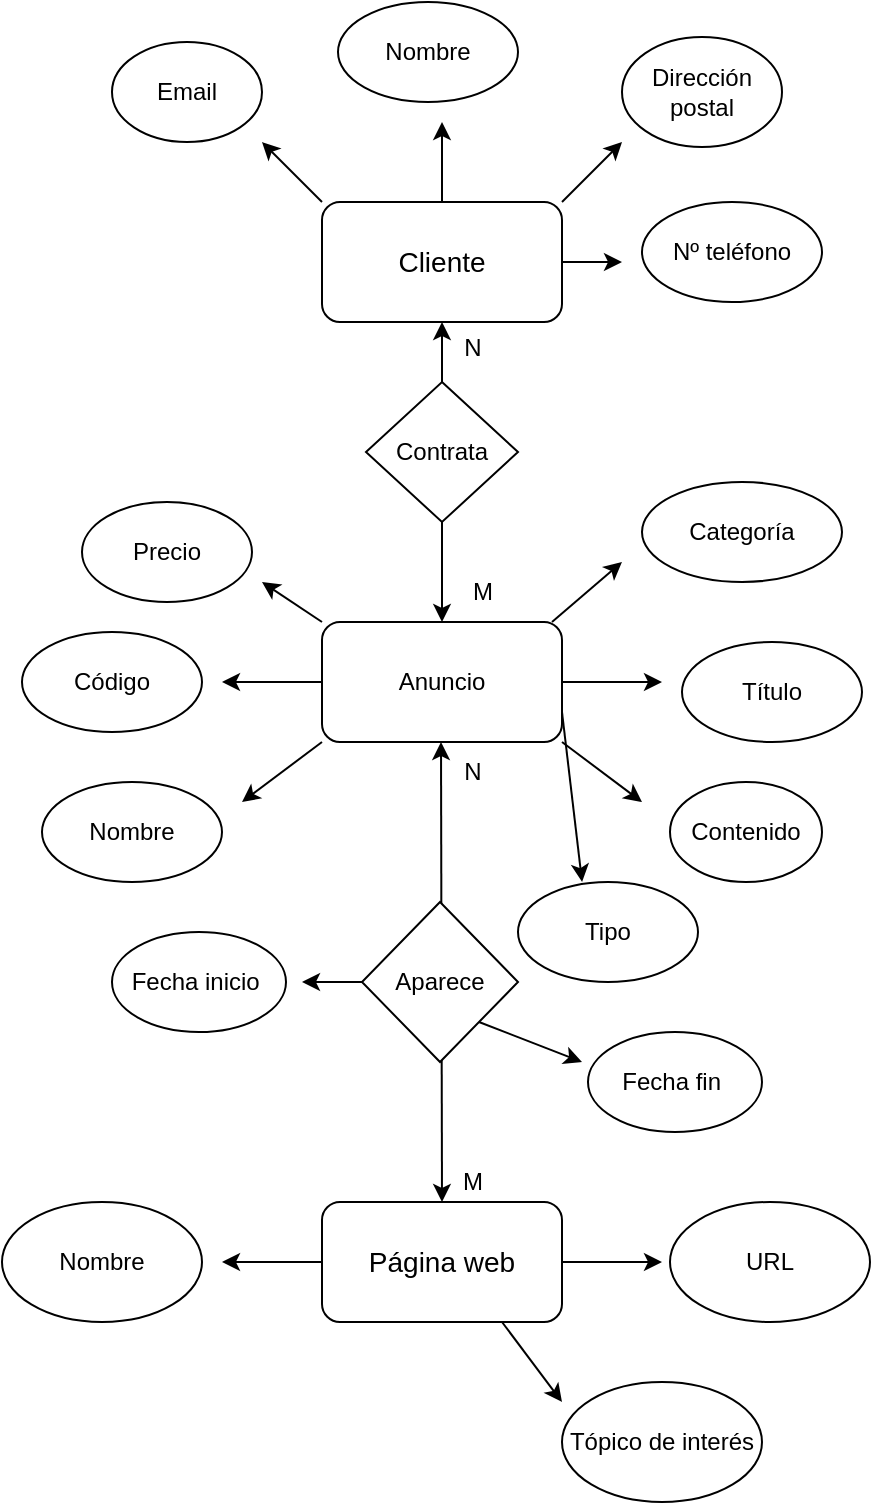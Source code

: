 <mxfile>
    <diagram id="dvSRUG2izgm_Zc1DBgmN" name="Page-1">
        <mxGraphModel dx="1655" dy="863" grid="1" gridSize="10" guides="1" tooltips="1" connect="1" arrows="1" fold="1" page="1" pageScale="1" pageWidth="827" pageHeight="1169" math="0" shadow="0">
            <root>
                <mxCell id="0"/>
                <mxCell id="1" parent="0"/>
                <mxCell id="17" style="edgeStyle=none;html=1;exitX=0;exitY=0;exitDx=0;exitDy=0;" edge="1" parent="1" source="2">
                    <mxGeometry relative="1" as="geometry">
                        <mxPoint x="290" y="80" as="targetPoint"/>
                    </mxGeometry>
                </mxCell>
                <mxCell id="19" style="edgeStyle=none;html=1;exitX=0.5;exitY=0;exitDx=0;exitDy=0;" edge="1" parent="1" source="2">
                    <mxGeometry relative="1" as="geometry">
                        <mxPoint x="380" y="70" as="targetPoint"/>
                    </mxGeometry>
                </mxCell>
                <mxCell id="20" style="edgeStyle=none;html=1;exitX=1;exitY=0;exitDx=0;exitDy=0;" edge="1" parent="1" source="2">
                    <mxGeometry relative="1" as="geometry">
                        <mxPoint x="470" y="80" as="targetPoint"/>
                    </mxGeometry>
                </mxCell>
                <mxCell id="21" style="edgeStyle=none;html=1;exitX=1;exitY=0.5;exitDx=0;exitDy=0;" edge="1" parent="1" source="2">
                    <mxGeometry relative="1" as="geometry">
                        <mxPoint x="470" y="140" as="targetPoint"/>
                    </mxGeometry>
                </mxCell>
                <mxCell id="2" value="&lt;font style=&quot;font-size: 14px;&quot;&gt;Cliente&lt;/font&gt;" style="rounded=1;whiteSpace=wrap;html=1;" vertex="1" parent="1">
                    <mxGeometry x="320" y="110" width="120" height="60" as="geometry"/>
                </mxCell>
                <mxCell id="3" value="Nombre" style="ellipse;whiteSpace=wrap;html=1;" vertex="1" parent="1">
                    <mxGeometry x="328" y="10" width="90" height="50" as="geometry"/>
                </mxCell>
                <mxCell id="4" value="Dirección postal" style="ellipse;whiteSpace=wrap;html=1;" vertex="1" parent="1">
                    <mxGeometry x="470" y="27.5" width="80" height="55" as="geometry"/>
                </mxCell>
                <mxCell id="5" value="Nº teléfono" style="ellipse;whiteSpace=wrap;html=1;" vertex="1" parent="1">
                    <mxGeometry x="480" y="110" width="90" height="50" as="geometry"/>
                </mxCell>
                <mxCell id="6" value="Email" style="ellipse;whiteSpace=wrap;html=1;" vertex="1" parent="1">
                    <mxGeometry x="215" y="30" width="75" height="50" as="geometry"/>
                </mxCell>
                <mxCell id="22" style="edgeStyle=none;html=1;exitX=0;exitY=0.5;exitDx=0;exitDy=0;" edge="1" parent="1" source="8">
                    <mxGeometry relative="1" as="geometry">
                        <mxPoint x="270" y="350" as="targetPoint"/>
                    </mxGeometry>
                </mxCell>
                <mxCell id="23" style="edgeStyle=none;html=1;exitX=1;exitY=0.5;exitDx=0;exitDy=0;" edge="1" parent="1" source="8">
                    <mxGeometry relative="1" as="geometry">
                        <mxPoint x="490" y="350" as="targetPoint"/>
                    </mxGeometry>
                </mxCell>
                <mxCell id="24" style="edgeStyle=none;html=1;exitX=1;exitY=1;exitDx=0;exitDy=0;" edge="1" parent="1" source="8">
                    <mxGeometry relative="1" as="geometry">
                        <mxPoint x="480" y="410" as="targetPoint"/>
                    </mxGeometry>
                </mxCell>
                <mxCell id="25" style="edgeStyle=none;html=1;exitX=0;exitY=1;exitDx=0;exitDy=0;" edge="1" parent="1" source="8">
                    <mxGeometry relative="1" as="geometry">
                        <mxPoint x="280" y="410" as="targetPoint"/>
                    </mxGeometry>
                </mxCell>
                <mxCell id="26" style="edgeStyle=none;html=1;exitX=0;exitY=0;exitDx=0;exitDy=0;" edge="1" parent="1" source="8">
                    <mxGeometry relative="1" as="geometry">
                        <mxPoint x="290" y="300" as="targetPoint"/>
                    </mxGeometry>
                </mxCell>
                <mxCell id="57" style="edgeStyle=none;html=1;exitX=1;exitY=0.75;exitDx=0;exitDy=0;entryX=0.356;entryY=0;entryDx=0;entryDy=0;entryPerimeter=0;" edge="1" parent="1" source="8" target="31">
                    <mxGeometry relative="1" as="geometry">
                        <mxPoint x="439.667" y="450" as="targetPoint"/>
                        <mxPoint x="440" y="380" as="sourcePoint"/>
                    </mxGeometry>
                </mxCell>
                <mxCell id="8" value="Anuncio" style="rounded=1;whiteSpace=wrap;html=1;" vertex="1" parent="1">
                    <mxGeometry x="320" y="320" width="120" height="60" as="geometry"/>
                </mxCell>
                <mxCell id="9" value="Código" style="ellipse;whiteSpace=wrap;html=1;" vertex="1" parent="1">
                    <mxGeometry x="170" y="325" width="90" height="50" as="geometry"/>
                </mxCell>
                <mxCell id="10" value="Nombre" style="ellipse;whiteSpace=wrap;html=1;" vertex="1" parent="1">
                    <mxGeometry x="180" y="400" width="90" height="50" as="geometry"/>
                </mxCell>
                <mxCell id="11" value="Título" style="ellipse;whiteSpace=wrap;html=1;" vertex="1" parent="1">
                    <mxGeometry x="500" y="330" width="90" height="50" as="geometry"/>
                </mxCell>
                <mxCell id="12" value="Contenido" style="ellipse;whiteSpace=wrap;html=1;" vertex="1" parent="1">
                    <mxGeometry x="494" y="400" width="76" height="50" as="geometry"/>
                </mxCell>
                <mxCell id="13" value="Precio" style="ellipse;whiteSpace=wrap;html=1;" vertex="1" parent="1">
                    <mxGeometry x="200" y="260" width="85" height="50" as="geometry"/>
                </mxCell>
                <mxCell id="14" value="" style="endArrow=classic;startArrow=classic;html=1;entryX=0.5;entryY=1;entryDx=0;entryDy=0;" edge="1" parent="1" target="2">
                    <mxGeometry width="50" height="50" relative="1" as="geometry">
                        <mxPoint x="380" y="320" as="sourcePoint"/>
                        <mxPoint x="430" y="270" as="targetPoint"/>
                    </mxGeometry>
                </mxCell>
                <mxCell id="15" value="Contrata" style="rhombus;whiteSpace=wrap;html=1;" vertex="1" parent="1">
                    <mxGeometry x="342" y="200" width="76" height="70" as="geometry"/>
                </mxCell>
                <mxCell id="31" value="Tipo" style="ellipse;whiteSpace=wrap;html=1;" vertex="1" parent="1">
                    <mxGeometry x="418" y="450" width="90" height="50" as="geometry"/>
                </mxCell>
                <mxCell id="35" value="Categoría" style="ellipse;whiteSpace=wrap;html=1;" vertex="1" parent="1">
                    <mxGeometry x="480" y="250" width="100" height="50" as="geometry"/>
                </mxCell>
                <mxCell id="37" value="" style="endArrow=classic;startArrow=classic;html=1;" edge="1" parent="1">
                    <mxGeometry width="50" height="50" relative="1" as="geometry">
                        <mxPoint x="380" y="610" as="sourcePoint"/>
                        <mxPoint x="379.5" y="380" as="targetPoint"/>
                    </mxGeometry>
                </mxCell>
                <mxCell id="40" style="edgeStyle=none;html=1;exitX=1;exitY=0.5;exitDx=0;exitDy=0;" edge="1" parent="1" source="38">
                    <mxGeometry relative="1" as="geometry">
                        <mxPoint x="490" y="640" as="targetPoint"/>
                    </mxGeometry>
                </mxCell>
                <mxCell id="41" style="edgeStyle=none;html=1;exitX=0;exitY=0.5;exitDx=0;exitDy=0;" edge="1" parent="1" source="38">
                    <mxGeometry relative="1" as="geometry">
                        <mxPoint x="270" y="640" as="targetPoint"/>
                    </mxGeometry>
                </mxCell>
                <mxCell id="43" style="edgeStyle=none;html=1;exitX=0.75;exitY=1;exitDx=0;exitDy=0;" edge="1" parent="1" source="38">
                    <mxGeometry relative="1" as="geometry">
                        <mxPoint x="440" y="710" as="targetPoint"/>
                    </mxGeometry>
                </mxCell>
                <mxCell id="38" value="&lt;font style=&quot;font-size: 14px;&quot;&gt;Página web&lt;/font&gt;" style="rounded=1;whiteSpace=wrap;html=1;" vertex="1" parent="1">
                    <mxGeometry x="320" y="610" width="120" height="60" as="geometry"/>
                </mxCell>
                <mxCell id="39" value="URL" style="ellipse;whiteSpace=wrap;html=1;" vertex="1" parent="1">
                    <mxGeometry x="494" y="610" width="100" height="60" as="geometry"/>
                </mxCell>
                <mxCell id="42" value="Nombre" style="ellipse;whiteSpace=wrap;html=1;" vertex="1" parent="1">
                    <mxGeometry x="160" y="610" width="100" height="60" as="geometry"/>
                </mxCell>
                <mxCell id="44" value="Tópico de interés" style="ellipse;whiteSpace=wrap;html=1;" vertex="1" parent="1">
                    <mxGeometry x="440" y="700" width="100" height="60" as="geometry"/>
                </mxCell>
                <mxCell id="46" style="edgeStyle=none;html=1;exitX=0;exitY=0.5;exitDx=0;exitDy=0;" edge="1" parent="1" source="45">
                    <mxGeometry relative="1" as="geometry">
                        <mxPoint x="310" y="500" as="targetPoint"/>
                    </mxGeometry>
                </mxCell>
                <mxCell id="59" style="edgeStyle=none;html=1;exitX=1;exitY=1;exitDx=0;exitDy=0;" edge="1" parent="1" source="45">
                    <mxGeometry relative="1" as="geometry">
                        <mxPoint x="450" y="540" as="targetPoint"/>
                    </mxGeometry>
                </mxCell>
                <mxCell id="45" value="Aparece" style="rhombus;whiteSpace=wrap;html=1;" vertex="1" parent="1">
                    <mxGeometry x="340" y="460" width="78" height="80" as="geometry"/>
                </mxCell>
                <mxCell id="47" value="Fecha inicio&amp;nbsp;" style="ellipse;whiteSpace=wrap;html=1;" vertex="1" parent="1">
                    <mxGeometry x="215" y="475" width="87" height="50" as="geometry"/>
                </mxCell>
                <mxCell id="48" value="M" style="text;html=1;align=center;verticalAlign=middle;resizable=0;points=[];autosize=1;strokeColor=none;fillColor=none;" vertex="1" parent="1">
                    <mxGeometry x="385" y="290" width="30" height="30" as="geometry"/>
                </mxCell>
                <mxCell id="49" value="N" style="text;html=1;align=center;verticalAlign=middle;resizable=0;points=[];autosize=1;strokeColor=none;fillColor=none;" vertex="1" parent="1">
                    <mxGeometry x="380" y="168" width="30" height="30" as="geometry"/>
                </mxCell>
                <mxCell id="52" value="M" style="text;html=1;align=center;verticalAlign=middle;resizable=0;points=[];autosize=1;strokeColor=none;fillColor=none;" vertex="1" parent="1">
                    <mxGeometry x="380" y="585" width="30" height="30" as="geometry"/>
                </mxCell>
                <mxCell id="53" value="N" style="text;html=1;align=center;verticalAlign=middle;resizable=0;points=[];autosize=1;strokeColor=none;fillColor=none;" vertex="1" parent="1">
                    <mxGeometry x="380" y="380" width="30" height="30" as="geometry"/>
                </mxCell>
                <mxCell id="56" value="" style="endArrow=classic;html=1;" edge="1" parent="1">
                    <mxGeometry width="50" height="50" relative="1" as="geometry">
                        <mxPoint x="435" y="320" as="sourcePoint"/>
                        <mxPoint x="470" y="290" as="targetPoint"/>
                    </mxGeometry>
                </mxCell>
                <mxCell id="60" value="Fecha fin&amp;nbsp;" style="ellipse;whiteSpace=wrap;html=1;" vertex="1" parent="1">
                    <mxGeometry x="453" y="525" width="87" height="50" as="geometry"/>
                </mxCell>
            </root>
        </mxGraphModel>
    </diagram>
</mxfile>